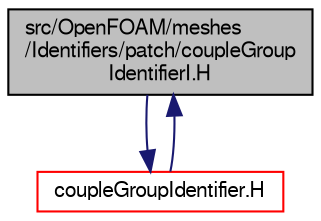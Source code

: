 digraph "src/OpenFOAM/meshes/Identifiers/patch/coupleGroupIdentifierI.H"
{
  bgcolor="transparent";
  edge [fontname="FreeSans",fontsize="10",labelfontname="FreeSans",labelfontsize="10"];
  node [fontname="FreeSans",fontsize="10",shape=record];
  Node0 [label="src/OpenFOAM/meshes\l/Identifiers/patch/coupleGroup\lIdentifierI.H",height=0.2,width=0.4,color="black", fillcolor="grey75", style="filled", fontcolor="black"];
  Node0 -> Node1 [color="midnightblue",fontsize="10",style="solid",fontname="FreeSans"];
  Node1 [label="coupleGroupIdentifier.H",height=0.2,width=0.4,color="red",URL="$a11132.html"];
  Node1 -> Node0 [color="midnightblue",fontsize="10",style="solid",fontname="FreeSans"];
}
